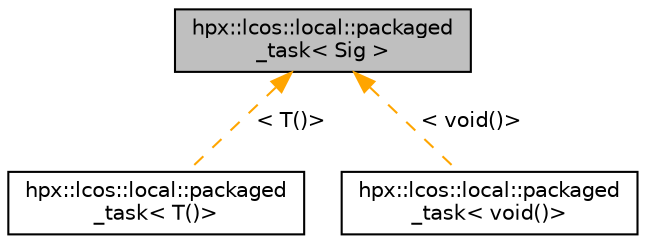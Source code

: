 digraph "hpx::lcos::local::packaged_task&lt; Sig &gt;"
{
  edge [fontname="Helvetica",fontsize="10",labelfontname="Helvetica",labelfontsize="10"];
  node [fontname="Helvetica",fontsize="10",shape=record];
  Node0 [label="hpx::lcos::local::packaged\l_task\< Sig \>",height=0.2,width=0.4,color="black", fillcolor="grey75", style="filled", fontcolor="black"];
  Node0 -> Node1 [dir="back",color="orange",fontsize="10",style="dashed",label=" \< T()\>" ,fontname="Helvetica"];
  Node1 [label="hpx::lcos::local::packaged\l_task\< T()\>",height=0.2,width=0.4,color="black", fillcolor="white", style="filled",URL="$dc/d0f/classhpx_1_1lcos_1_1local_1_1packaged__task.html"];
  Node0 -> Node2 [dir="back",color="orange",fontsize="10",style="dashed",label=" \< void()\>" ,fontname="Helvetica"];
  Node2 [label="hpx::lcos::local::packaged\l_task\< void()\>",height=0.2,width=0.4,color="black", fillcolor="white", style="filled",URL="$dc/d0f/classhpx_1_1lcos_1_1local_1_1packaged__task.html"];
}
